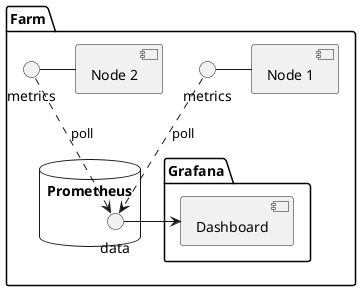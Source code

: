 @startuml
package "Farm" {
    () "metrics" as m1
    () "metrics" as m2
    [Node 1] as n1
    [Node 2] as n2

    m1 - n1
    m2 - n2

    database "Prometheus" {
        m1 ..> data: poll
        m2 ..> data: poll
    }

    folder "Grafana" {
        data -> [Dashboard]
    }
}
@enduml
